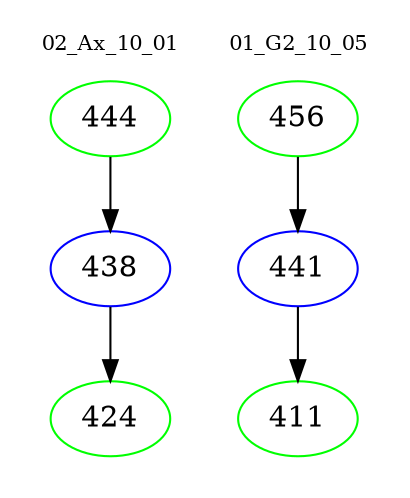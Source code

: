 digraph{
subgraph cluster_0 {
color = white
label = "02_Ax_10_01";
fontsize=10;
T0_444 [label="444", color="green"]
T0_444 -> T0_438 [color="black"]
T0_438 [label="438", color="blue"]
T0_438 -> T0_424 [color="black"]
T0_424 [label="424", color="green"]
}
subgraph cluster_1 {
color = white
label = "01_G2_10_05";
fontsize=10;
T1_456 [label="456", color="green"]
T1_456 -> T1_441 [color="black"]
T1_441 [label="441", color="blue"]
T1_441 -> T1_411 [color="black"]
T1_411 [label="411", color="green"]
}
}

